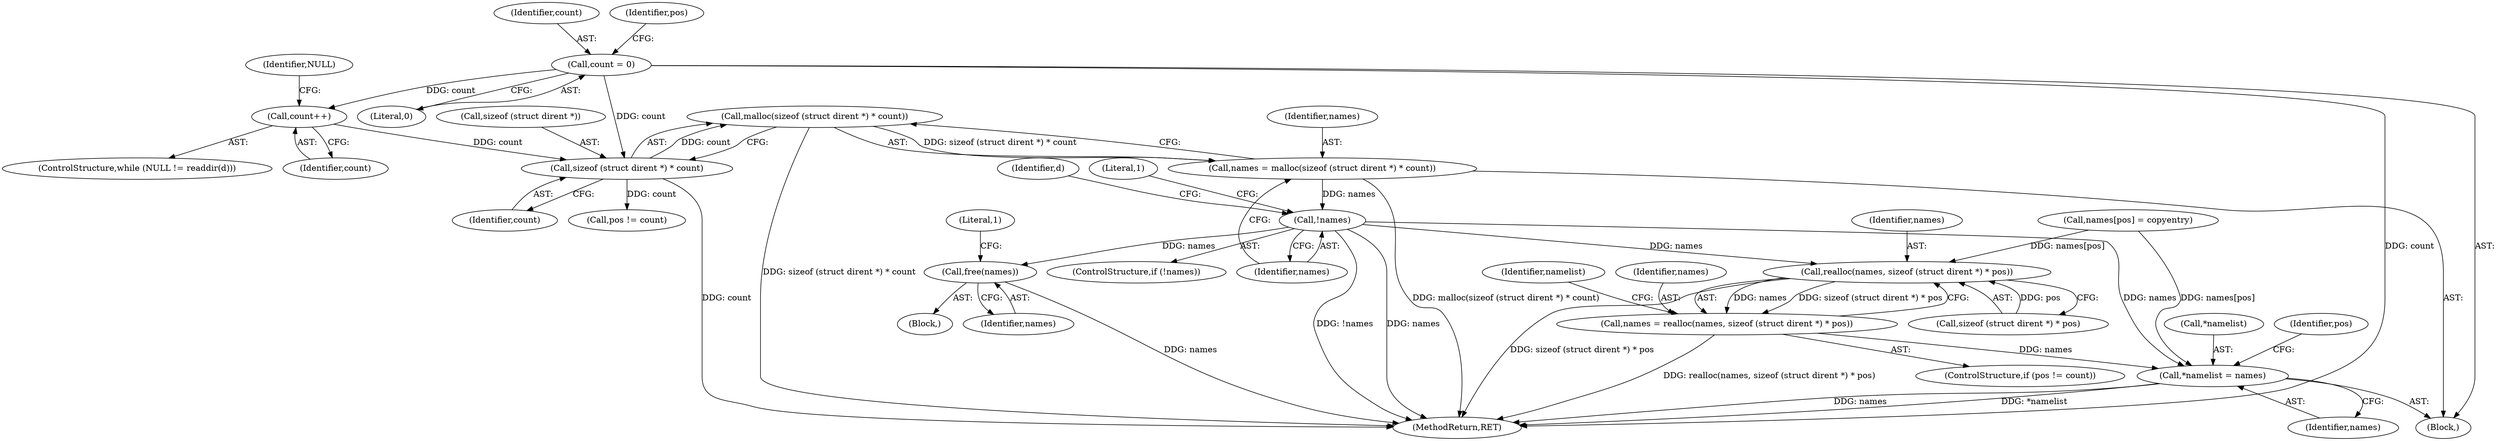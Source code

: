 digraph "0_boa_e139b87835994d007fbd64eead6c1455d7b8cf4e@API" {
"1000145" [label="(Call,malloc(sizeof (struct dirent *) * count))"];
"1000146" [label="(Call,sizeof (struct dirent *) * count)"];
"1000139" [label="(Call,count++)"];
"1000115" [label="(Call,count = 0)"];
"1000143" [label="(Call,names = malloc(sizeof (struct dirent *) * count))"];
"1000151" [label="(Call,!names)"];
"1000165" [label="(Call,free(names))"];
"1000220" [label="(Call,realloc(names, sizeof (struct dirent *) * pos))"];
"1000218" [label="(Call,names = realloc(names, sizeof (struct dirent *) * pos))"];
"1000226" [label="(Call,*namelist = names)"];
"1000218" [label="(Call,names = realloc(names, sizeof (struct dirent *) * pos))"];
"1000146" [label="(Call,sizeof (struct dirent *) * count)"];
"1000232" [label="(MethodReturn,RET)"];
"1000226" [label="(Call,*namelist = names)"];
"1000227" [label="(Call,*namelist)"];
"1000139" [label="(Call,count++)"];
"1000115" [label="(Call,count = 0)"];
"1000136" [label="(Identifier,NULL)"];
"1000116" [label="(Identifier,count)"];
"1000203" [label="(Call,names[pos] = copyentry)"];
"1000155" [label="(Literal,1)"];
"1000145" [label="(Call,malloc(sizeof (struct dirent *) * count))"];
"1000149" [label="(Identifier,count)"];
"1000120" [label="(Identifier,pos)"];
"1000228" [label="(Identifier,namelist)"];
"1000157" [label="(Identifier,d)"];
"1000166" [label="(Identifier,names)"];
"1000117" [label="(Literal,0)"];
"1000152" [label="(Identifier,names)"];
"1000220" [label="(Call,realloc(names, sizeof (struct dirent *) * pos))"];
"1000164" [label="(Block,)"];
"1000231" [label="(Identifier,pos)"];
"1000147" [label="(Call,sizeof (struct dirent *))"];
"1000214" [label="(ControlStructure,if (pos != count))"];
"1000151" [label="(Call,!names)"];
"1000221" [label="(Identifier,names)"];
"1000219" [label="(Identifier,names)"];
"1000143" [label="(Call,names = malloc(sizeof (struct dirent *) * count))"];
"1000215" [label="(Call,pos != count)"];
"1000229" [label="(Identifier,names)"];
"1000140" [label="(Identifier,count)"];
"1000106" [label="(Block,)"];
"1000165" [label="(Call,free(names))"];
"1000169" [label="(Literal,1)"];
"1000150" [label="(ControlStructure,if (!names))"];
"1000134" [label="(ControlStructure,while (NULL != readdir(d)))"];
"1000222" [label="(Call,sizeof (struct dirent *) * pos)"];
"1000144" [label="(Identifier,names)"];
"1000145" -> "1000143"  [label="AST: "];
"1000145" -> "1000146"  [label="CFG: "];
"1000146" -> "1000145"  [label="AST: "];
"1000143" -> "1000145"  [label="CFG: "];
"1000145" -> "1000232"  [label="DDG: sizeof (struct dirent *) * count"];
"1000145" -> "1000143"  [label="DDG: sizeof (struct dirent *) * count"];
"1000146" -> "1000145"  [label="DDG: count"];
"1000146" -> "1000149"  [label="CFG: "];
"1000147" -> "1000146"  [label="AST: "];
"1000149" -> "1000146"  [label="AST: "];
"1000146" -> "1000232"  [label="DDG: count"];
"1000139" -> "1000146"  [label="DDG: count"];
"1000115" -> "1000146"  [label="DDG: count"];
"1000146" -> "1000215"  [label="DDG: count"];
"1000139" -> "1000134"  [label="AST: "];
"1000139" -> "1000140"  [label="CFG: "];
"1000140" -> "1000139"  [label="AST: "];
"1000136" -> "1000139"  [label="CFG: "];
"1000115" -> "1000139"  [label="DDG: count"];
"1000115" -> "1000106"  [label="AST: "];
"1000115" -> "1000117"  [label="CFG: "];
"1000116" -> "1000115"  [label="AST: "];
"1000117" -> "1000115"  [label="AST: "];
"1000120" -> "1000115"  [label="CFG: "];
"1000115" -> "1000232"  [label="DDG: count"];
"1000143" -> "1000106"  [label="AST: "];
"1000144" -> "1000143"  [label="AST: "];
"1000152" -> "1000143"  [label="CFG: "];
"1000143" -> "1000232"  [label="DDG: malloc(sizeof (struct dirent *) * count)"];
"1000143" -> "1000151"  [label="DDG: names"];
"1000151" -> "1000150"  [label="AST: "];
"1000151" -> "1000152"  [label="CFG: "];
"1000152" -> "1000151"  [label="AST: "];
"1000155" -> "1000151"  [label="CFG: "];
"1000157" -> "1000151"  [label="CFG: "];
"1000151" -> "1000232"  [label="DDG: !names"];
"1000151" -> "1000232"  [label="DDG: names"];
"1000151" -> "1000165"  [label="DDG: names"];
"1000151" -> "1000220"  [label="DDG: names"];
"1000151" -> "1000226"  [label="DDG: names"];
"1000165" -> "1000164"  [label="AST: "];
"1000165" -> "1000166"  [label="CFG: "];
"1000166" -> "1000165"  [label="AST: "];
"1000169" -> "1000165"  [label="CFG: "];
"1000165" -> "1000232"  [label="DDG: names"];
"1000220" -> "1000218"  [label="AST: "];
"1000220" -> "1000222"  [label="CFG: "];
"1000221" -> "1000220"  [label="AST: "];
"1000222" -> "1000220"  [label="AST: "];
"1000218" -> "1000220"  [label="CFG: "];
"1000220" -> "1000232"  [label="DDG: sizeof (struct dirent *) * pos"];
"1000220" -> "1000218"  [label="DDG: names"];
"1000220" -> "1000218"  [label="DDG: sizeof (struct dirent *) * pos"];
"1000203" -> "1000220"  [label="DDG: names[pos]"];
"1000222" -> "1000220"  [label="DDG: pos"];
"1000218" -> "1000214"  [label="AST: "];
"1000219" -> "1000218"  [label="AST: "];
"1000228" -> "1000218"  [label="CFG: "];
"1000218" -> "1000232"  [label="DDG: realloc(names, sizeof (struct dirent *) * pos)"];
"1000218" -> "1000226"  [label="DDG: names"];
"1000226" -> "1000106"  [label="AST: "];
"1000226" -> "1000229"  [label="CFG: "];
"1000227" -> "1000226"  [label="AST: "];
"1000229" -> "1000226"  [label="AST: "];
"1000231" -> "1000226"  [label="CFG: "];
"1000226" -> "1000232"  [label="DDG: *namelist"];
"1000226" -> "1000232"  [label="DDG: names"];
"1000203" -> "1000226"  [label="DDG: names[pos]"];
}
